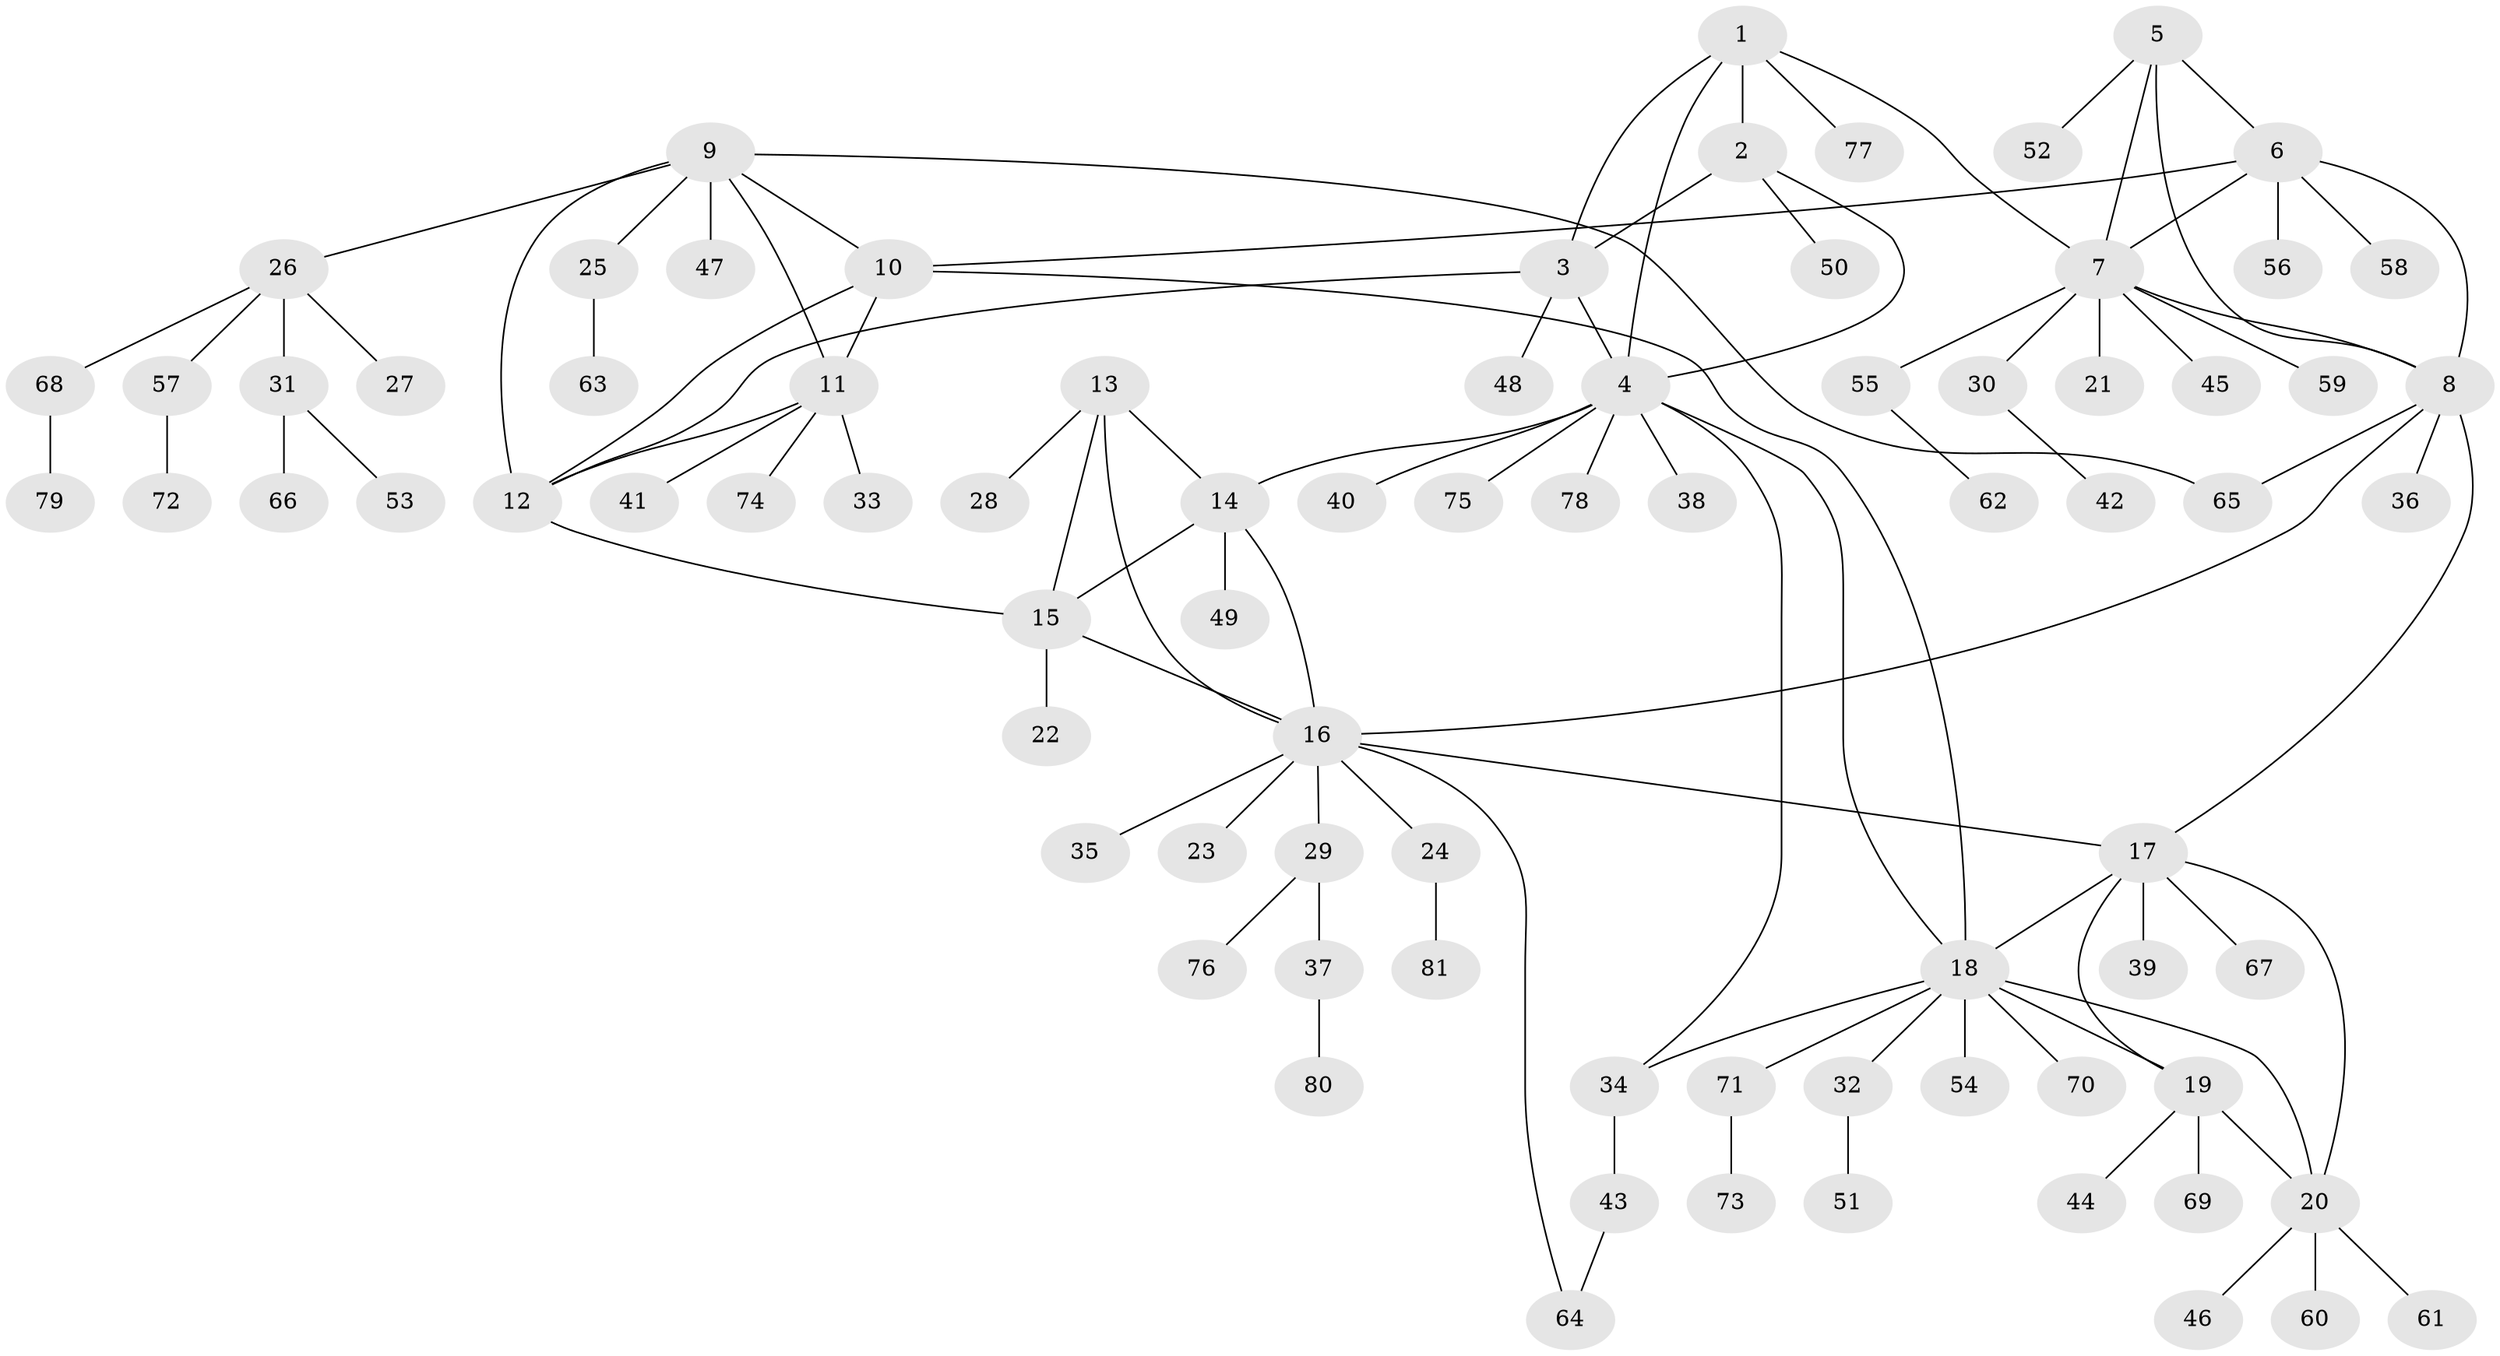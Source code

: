 // coarse degree distribution, {4: 0.12121212121212122, 3: 0.18181818181818182, 7: 0.030303030303030304, 6: 0.12121212121212122, 5: 0.06060606060606061, 2: 0.12121212121212122, 8: 0.030303030303030304, 1: 0.3333333333333333}
// Generated by graph-tools (version 1.1) at 2025/52/03/04/25 22:52:11]
// undirected, 81 vertices, 104 edges
graph export_dot {
  node [color=gray90,style=filled];
  1;
  2;
  3;
  4;
  5;
  6;
  7;
  8;
  9;
  10;
  11;
  12;
  13;
  14;
  15;
  16;
  17;
  18;
  19;
  20;
  21;
  22;
  23;
  24;
  25;
  26;
  27;
  28;
  29;
  30;
  31;
  32;
  33;
  34;
  35;
  36;
  37;
  38;
  39;
  40;
  41;
  42;
  43;
  44;
  45;
  46;
  47;
  48;
  49;
  50;
  51;
  52;
  53;
  54;
  55;
  56;
  57;
  58;
  59;
  60;
  61;
  62;
  63;
  64;
  65;
  66;
  67;
  68;
  69;
  70;
  71;
  72;
  73;
  74;
  75;
  76;
  77;
  78;
  79;
  80;
  81;
  1 -- 2;
  1 -- 3;
  1 -- 4;
  1 -- 7;
  1 -- 77;
  2 -- 3;
  2 -- 4;
  2 -- 50;
  3 -- 4;
  3 -- 12;
  3 -- 48;
  4 -- 14;
  4 -- 18;
  4 -- 34;
  4 -- 38;
  4 -- 40;
  4 -- 75;
  4 -- 78;
  5 -- 6;
  5 -- 7;
  5 -- 8;
  5 -- 52;
  6 -- 7;
  6 -- 8;
  6 -- 10;
  6 -- 56;
  6 -- 58;
  7 -- 8;
  7 -- 21;
  7 -- 30;
  7 -- 45;
  7 -- 55;
  7 -- 59;
  8 -- 16;
  8 -- 17;
  8 -- 36;
  8 -- 65;
  9 -- 10;
  9 -- 11;
  9 -- 12;
  9 -- 25;
  9 -- 26;
  9 -- 47;
  9 -- 65;
  10 -- 11;
  10 -- 12;
  10 -- 18;
  11 -- 12;
  11 -- 33;
  11 -- 41;
  11 -- 74;
  12 -- 15;
  13 -- 14;
  13 -- 15;
  13 -- 16;
  13 -- 28;
  14 -- 15;
  14 -- 16;
  14 -- 49;
  15 -- 16;
  15 -- 22;
  16 -- 17;
  16 -- 23;
  16 -- 24;
  16 -- 29;
  16 -- 35;
  16 -- 64;
  17 -- 18;
  17 -- 19;
  17 -- 20;
  17 -- 39;
  17 -- 67;
  18 -- 19;
  18 -- 20;
  18 -- 32;
  18 -- 34;
  18 -- 54;
  18 -- 70;
  18 -- 71;
  19 -- 20;
  19 -- 44;
  19 -- 69;
  20 -- 46;
  20 -- 60;
  20 -- 61;
  24 -- 81;
  25 -- 63;
  26 -- 27;
  26 -- 31;
  26 -- 57;
  26 -- 68;
  29 -- 37;
  29 -- 76;
  30 -- 42;
  31 -- 53;
  31 -- 66;
  32 -- 51;
  34 -- 43;
  37 -- 80;
  43 -- 64;
  55 -- 62;
  57 -- 72;
  68 -- 79;
  71 -- 73;
}
